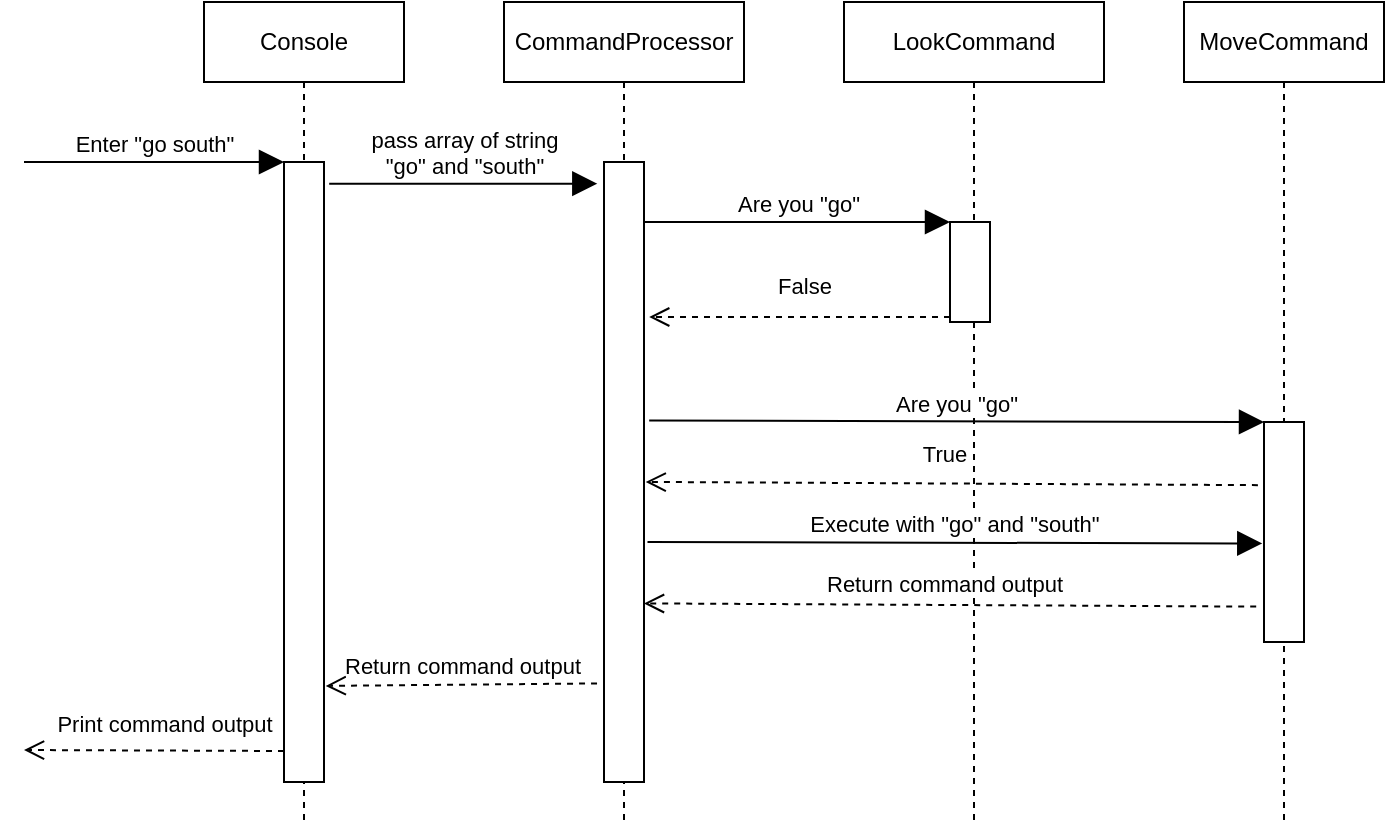 <mxfile>
    <diagram id="7tf7FdOsbtwa7JwliZmB" name="Page-1">
        <mxGraphModel dx="1575" dy="997" grid="1" gridSize="10" guides="1" tooltips="1" connect="1" arrows="1" fold="1" page="1" pageScale="1" pageWidth="850" pageHeight="1100" math="0" shadow="0">
            <root>
                <mxCell id="0"/>
                <mxCell id="1" parent="0"/>
                <mxCell id="2" value="CommandProcessor" style="shape=umlLifeline;perimeter=lifelinePerimeter;whiteSpace=wrap;html=1;container=1;collapsible=0;recursiveResize=0;outlineConnect=0;" vertex="1" parent="1">
                    <mxGeometry x="340" y="150" width="120" height="410" as="geometry"/>
                </mxCell>
                <mxCell id="3" value="" style="html=1;points=[];perimeter=orthogonalPerimeter;" vertex="1" parent="2">
                    <mxGeometry x="50" y="80" width="20" height="310" as="geometry"/>
                </mxCell>
                <mxCell id="9" value="LookCommand" style="shape=umlLifeline;perimeter=lifelinePerimeter;whiteSpace=wrap;html=1;container=1;collapsible=0;recursiveResize=0;outlineConnect=0;" vertex="1" parent="1">
                    <mxGeometry x="510" y="150" width="130" height="410" as="geometry"/>
                </mxCell>
                <mxCell id="10" value="" style="html=1;points=[];perimeter=orthogonalPerimeter;" vertex="1" parent="9">
                    <mxGeometry x="53" y="110" width="20" height="50" as="geometry"/>
                </mxCell>
                <mxCell id="35" value="Execute with &quot;go&quot; and &quot;south&quot;" style="html=1;verticalAlign=bottom;endArrow=block;entryX=0;entryY=0;endSize=10;exitX=1.13;exitY=0.417;exitDx=0;exitDy=0;exitPerimeter=0;" edge="1" parent="9">
                    <mxGeometry relative="1" as="geometry">
                        <mxPoint x="-98.26" y="270" as="sourcePoint"/>
                        <mxPoint x="209.14" y="270.73" as="targetPoint"/>
                    </mxGeometry>
                </mxCell>
                <mxCell id="36" value="Return command output" style="html=1;verticalAlign=bottom;endArrow=open;dashed=1;endSize=8;exitX=-0.152;exitY=0.287;entryX=1.043;entryY=0.516;entryDx=0;entryDy=0;entryPerimeter=0;exitDx=0;exitDy=0;exitPerimeter=0;" edge="1" parent="9">
                    <mxGeometry x="0.02" y="-1" relative="1" as="geometry">
                        <mxPoint x="-100.0" y="300.69" as="targetPoint"/>
                        <mxPoint x="206.1" y="302.3" as="sourcePoint"/>
                        <mxPoint as="offset"/>
                    </mxGeometry>
                </mxCell>
                <mxCell id="11" value="MoveCommand" style="shape=umlLifeline;perimeter=lifelinePerimeter;whiteSpace=wrap;html=1;container=1;collapsible=0;recursiveResize=0;outlineConnect=0;" vertex="1" parent="1">
                    <mxGeometry x="680" y="150" width="100" height="410" as="geometry"/>
                </mxCell>
                <mxCell id="14" value="" style="html=1;points=[];perimeter=orthogonalPerimeter;" vertex="1" parent="11">
                    <mxGeometry x="40" y="210" width="20" height="110" as="geometry"/>
                </mxCell>
                <mxCell id="19" value="Are you &quot;go&quot;" style="html=1;verticalAlign=bottom;endArrow=block;entryX=0;entryY=0;endSize=10;" edge="1" parent="1" target="10">
                    <mxGeometry relative="1" as="geometry">
                        <mxPoint x="410" y="260" as="sourcePoint"/>
                    </mxGeometry>
                </mxCell>
                <mxCell id="20" value="False" style="html=1;verticalAlign=bottom;endArrow=open;dashed=1;endSize=8;exitX=0;exitY=0.95;entryX=1.13;entryY=0.25;entryDx=0;entryDy=0;entryPerimeter=0;" edge="1" parent="1" source="10" target="3">
                    <mxGeometry x="-0.029" y="-8" relative="1" as="geometry">
                        <mxPoint x="400" y="356.54" as="targetPoint"/>
                        <mxPoint y="1" as="offset"/>
                    </mxGeometry>
                </mxCell>
                <mxCell id="24" value="Are you &quot;go&quot;" style="html=1;verticalAlign=bottom;endArrow=block;entryX=0;entryY=0;endSize=10;exitX=1.13;exitY=0.417;exitDx=0;exitDy=0;exitPerimeter=0;" edge="1" parent="1" source="3" target="14">
                    <mxGeometry relative="1" as="geometry">
                        <mxPoint x="830" y="450" as="sourcePoint"/>
                    </mxGeometry>
                </mxCell>
                <mxCell id="29" value="True" style="html=1;verticalAlign=bottom;endArrow=open;dashed=1;endSize=8;exitX=-0.152;exitY=0.287;entryX=1.043;entryY=0.516;entryDx=0;entryDy=0;entryPerimeter=0;exitDx=0;exitDy=0;exitPerimeter=0;" edge="1" parent="1" source="14" target="3">
                    <mxGeometry x="0.026" y="-6" relative="1" as="geometry">
                        <mxPoint x="830" y="526" as="targetPoint"/>
                        <mxPoint as="offset"/>
                    </mxGeometry>
                </mxCell>
                <mxCell id="30" value="Console" style="shape=umlLifeline;perimeter=lifelinePerimeter;whiteSpace=wrap;html=1;container=1;collapsible=0;recursiveResize=0;outlineConnect=0;" vertex="1" parent="1">
                    <mxGeometry x="190" y="150" width="100" height="410" as="geometry"/>
                </mxCell>
                <mxCell id="31" value="" style="html=1;points=[];perimeter=orthogonalPerimeter;" vertex="1" parent="30">
                    <mxGeometry x="40" y="80" width="20" height="310" as="geometry"/>
                </mxCell>
                <mxCell id="32" value="Enter &quot;go south&quot;" style="html=1;verticalAlign=bottom;endArrow=block;entryX=0;entryY=0;endSize=10;" edge="1" parent="30" target="31">
                    <mxGeometry x="0.003" relative="1" as="geometry">
                        <mxPoint x="-90" y="80" as="sourcePoint"/>
                        <mxPoint as="offset"/>
                    </mxGeometry>
                </mxCell>
                <mxCell id="33" value="Print command output" style="html=1;verticalAlign=bottom;endArrow=open;dashed=1;endSize=8;exitX=0;exitY=0.95;" edge="1" parent="30" source="31">
                    <mxGeometry x="-0.077" y="-4" relative="1" as="geometry">
                        <mxPoint x="-90" y="374" as="targetPoint"/>
                        <mxPoint as="offset"/>
                    </mxGeometry>
                </mxCell>
                <mxCell id="4" value="pass array of string&lt;br&gt;&quot;go&quot; and &quot;south&quot;" style="html=1;verticalAlign=bottom;endArrow=block;entryX=-0.167;entryY=0.035;endSize=10;entryDx=0;entryDy=0;entryPerimeter=0;exitX=1.13;exitY=0.035;exitDx=0;exitDy=0;exitPerimeter=0;" edge="1" parent="1" target="3" source="31">
                    <mxGeometry relative="1" as="geometry">
                        <mxPoint x="250" y="230" as="sourcePoint"/>
                    </mxGeometry>
                </mxCell>
                <mxCell id="5" value="Return command output" style="html=1;verticalAlign=bottom;endArrow=open;dashed=1;endSize=8;exitX=-0.174;exitY=0.841;exitDx=0;exitDy=0;exitPerimeter=0;entryX=1.043;entryY=0.845;entryDx=0;entryDy=0;entryPerimeter=0;" edge="1" parent="1" source="3" target="31">
                    <mxGeometry relative="1" as="geometry">
                        <mxPoint x="250" y="524" as="targetPoint"/>
                    </mxGeometry>
                </mxCell>
            </root>
        </mxGraphModel>
    </diagram>
</mxfile>